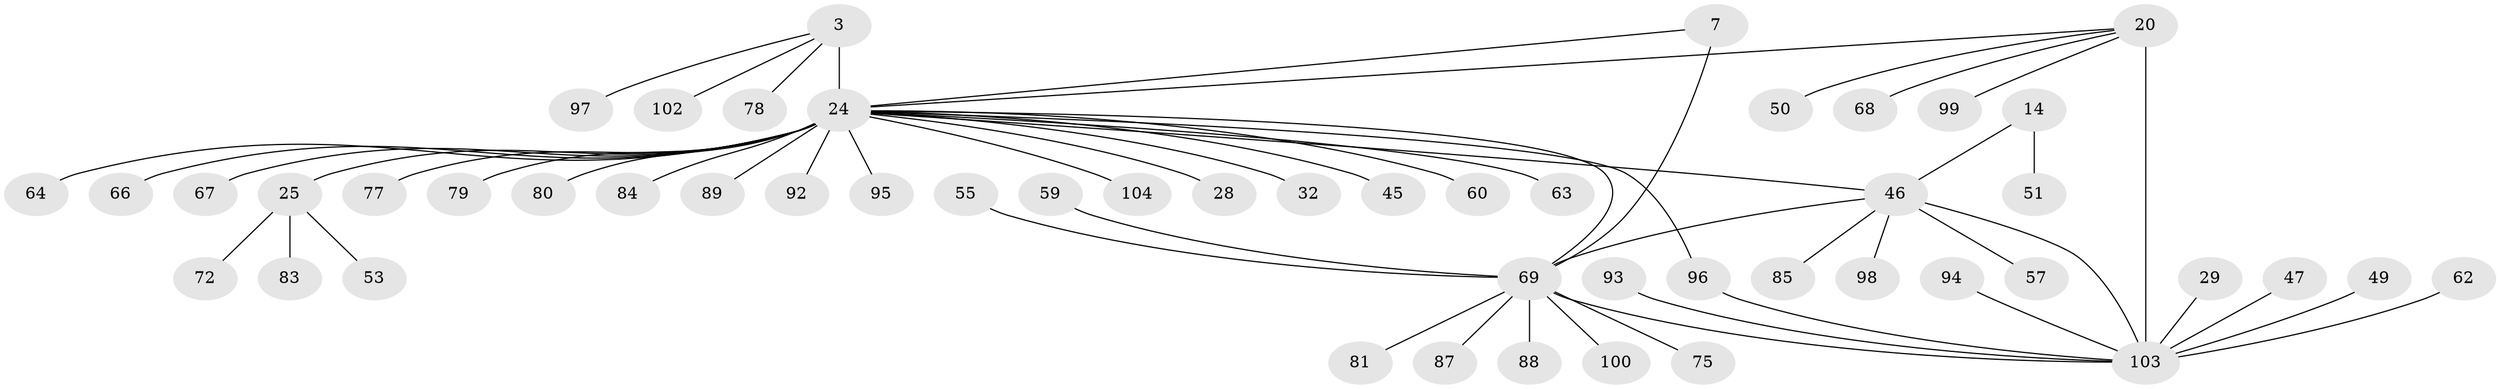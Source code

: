 // original degree distribution, {6: 0.019230769230769232, 7: 0.0673076923076923, 5: 0.028846153846153848, 10: 0.028846153846153848, 4: 0.04807692307692308, 9: 0.019230769230769232, 11: 0.009615384615384616, 8: 0.038461538461538464, 1: 0.5288461538461539, 3: 0.038461538461538464, 2: 0.17307692307692307}
// Generated by graph-tools (version 1.1) at 2025/58/03/04/25 21:58:15]
// undirected, 52 vertices, 56 edges
graph export_dot {
graph [start="1"]
  node [color=gray90,style=filled];
  3 [super="+1"];
  7 [super="+6"];
  14 [super="+12"];
  20 [super="+18"];
  24 [super="+22+21+5"];
  25 [super="+23"];
  28;
  29;
  32;
  45 [super="+41"];
  46 [super="+42"];
  47;
  49;
  50;
  51;
  53;
  55;
  57;
  59 [super="+39"];
  60;
  62;
  63;
  64;
  66;
  67;
  68;
  69 [super="+36+10+26+27+35+44+48"];
  72;
  75;
  77;
  78 [super="+73"];
  79;
  80 [super="+30"];
  81 [super="+70"];
  83 [super="+76"];
  84 [super="+61"];
  85;
  87;
  88;
  89 [super="+54"];
  92;
  93;
  94 [super="+74"];
  95 [super="+86"];
  96;
  97 [super="+58"];
  98;
  99;
  100 [super="+91"];
  102 [super="+52"];
  103 [super="+101+19"];
  104 [super="+82"];
  3 -- 102;
  3 -- 97;
  3 -- 78;
  3 -- 24 [weight=6];
  7 -- 24;
  7 -- 69 [weight=6];
  14 -- 51;
  14 -- 46 [weight=6];
  20 -- 50;
  20 -- 68;
  20 -- 99;
  20 -- 24 [weight=2];
  20 -- 103 [weight=6];
  24 -- 25 [weight=6];
  24 -- 67 [weight=2];
  24 -- 32;
  24 -- 64;
  24 -- 77;
  24 -- 45;
  24 -- 104;
  24 -- 79;
  24 -- 80 [weight=2];
  24 -- 89;
  24 -- 92;
  24 -- 95;
  24 -- 66;
  24 -- 84;
  24 -- 28;
  24 -- 96;
  24 -- 46 [weight=5];
  24 -- 60;
  24 -- 63;
  24 -- 69;
  25 -- 53;
  25 -- 72;
  25 -- 83;
  29 -- 103;
  46 -- 98;
  46 -- 85;
  46 -- 57;
  46 -- 69;
  46 -- 103;
  47 -- 103;
  49 -- 103;
  55 -- 69;
  59 -- 69;
  62 -- 103;
  69 -- 75;
  69 -- 81;
  69 -- 87;
  69 -- 88;
  69 -- 100;
  69 -- 103;
  93 -- 103;
  94 -- 103;
  96 -- 103;
}
